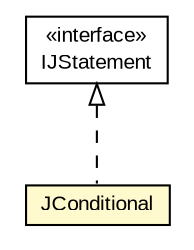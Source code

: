 #!/usr/local/bin/dot
#
# Class diagram 
# Generated by UMLGraph version 5.1 (http://www.umlgraph.org/)
#

digraph G {
	edge [fontname="arial",fontsize=10,labelfontname="arial",labelfontsize=10];
	node [fontname="arial",fontsize=10,shape=plaintext];
	nodesep=0.25;
	ranksep=0.5;
	// com.helger.jcodemodel.JConditional
	c6585 [label=<<table title="com.helger.jcodemodel.JConditional" border="0" cellborder="1" cellspacing="0" cellpadding="2" port="p" bgcolor="lemonChiffon" href="./JConditional.html">
		<tr><td><table border="0" cellspacing="0" cellpadding="1">
<tr><td align="center" balign="center"> JConditional </td></tr>
		</table></td></tr>
		</table>>, fontname="arial", fontcolor="black", fontsize=10.0];
	// com.helger.jcodemodel.IJStatement
	c6607 [label=<<table title="com.helger.jcodemodel.IJStatement" border="0" cellborder="1" cellspacing="0" cellpadding="2" port="p" href="./IJStatement.html">
		<tr><td><table border="0" cellspacing="0" cellpadding="1">
<tr><td align="center" balign="center"> &#171;interface&#187; </td></tr>
<tr><td align="center" balign="center"> IJStatement </td></tr>
		</table></td></tr>
		</table>>, fontname="arial", fontcolor="black", fontsize=10.0];
	//com.helger.jcodemodel.JConditional implements com.helger.jcodemodel.IJStatement
	c6607:p -> c6585:p [dir=back,arrowtail=empty,style=dashed];
}

